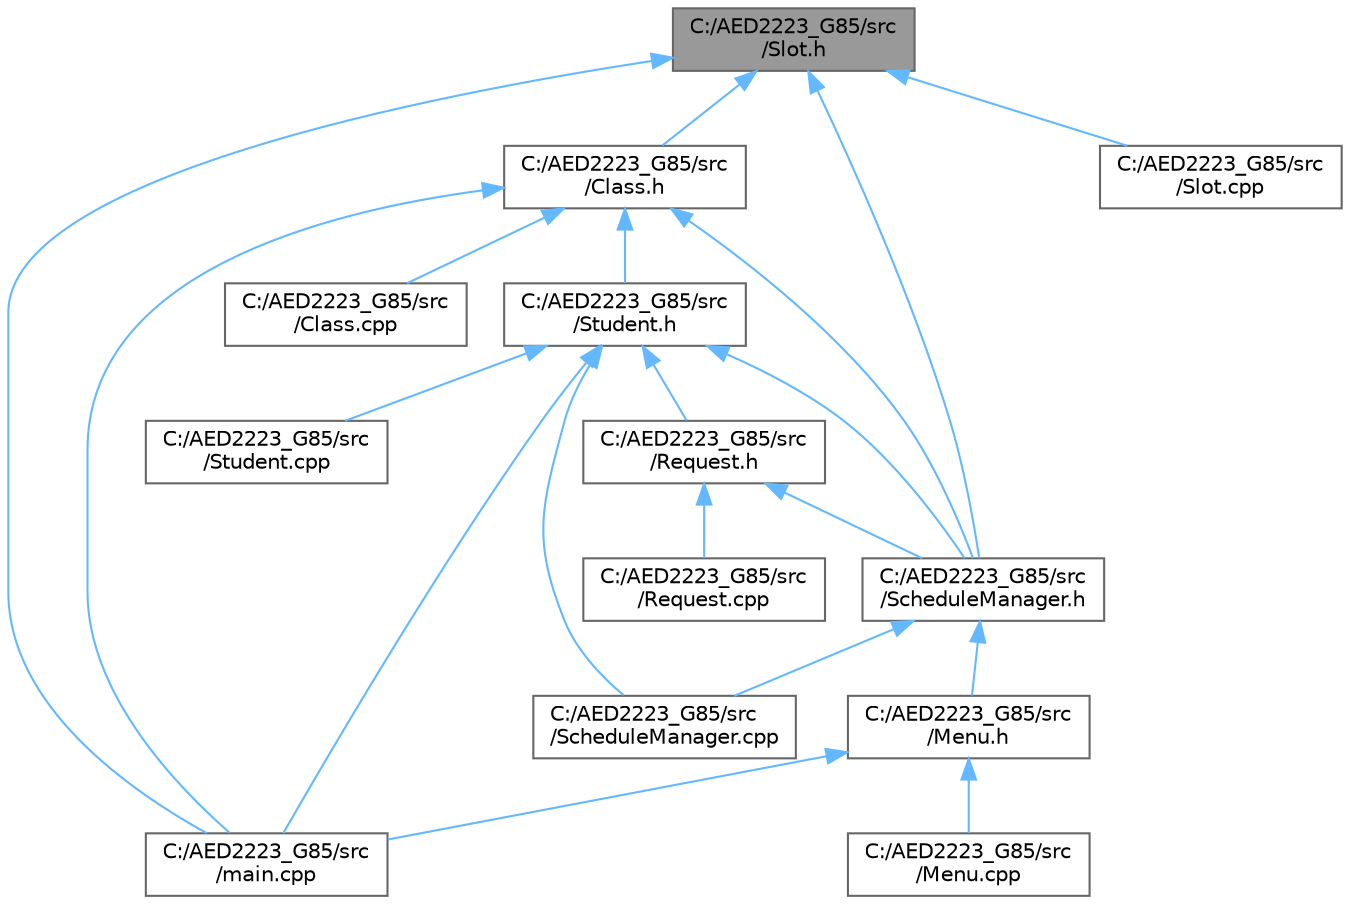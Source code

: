 digraph "C:/AED2223_G85/src/Slot.h"
{
 // LATEX_PDF_SIZE
  bgcolor="transparent";
  edge [fontname=Helvetica,fontsize=10,labelfontname=Helvetica,labelfontsize=10];
  node [fontname=Helvetica,fontsize=10,shape=box,height=0.2,width=0.4];
  Node1 [label="C:/AED2223_G85/src\l/Slot.h",height=0.2,width=0.4,color="gray40", fillcolor="grey60", style="filled", fontcolor="black",tooltip=" "];
  Node1 -> Node2 [dir="back",color="steelblue1",style="solid"];
  Node2 [label="C:/AED2223_G85/src\l/Class.h",height=0.2,width=0.4,color="grey40", fillcolor="white", style="filled",URL="$_class_8h.html",tooltip=" "];
  Node2 -> Node3 [dir="back",color="steelblue1",style="solid"];
  Node3 [label="C:/AED2223_G85/src\l/Class.cpp",height=0.2,width=0.4,color="grey40", fillcolor="white", style="filled",URL="$_class_8cpp.html",tooltip=" "];
  Node2 -> Node4 [dir="back",color="steelblue1",style="solid"];
  Node4 [label="C:/AED2223_G85/src\l/ScheduleManager.h",height=0.2,width=0.4,color="grey40", fillcolor="white", style="filled",URL="$_schedule_manager_8h.html",tooltip=" "];
  Node4 -> Node5 [dir="back",color="steelblue1",style="solid"];
  Node5 [label="C:/AED2223_G85/src\l/Menu.h",height=0.2,width=0.4,color="grey40", fillcolor="white", style="filled",URL="$_menu_8h.html",tooltip=" "];
  Node5 -> Node6 [dir="back",color="steelblue1",style="solid"];
  Node6 [label="C:/AED2223_G85/src\l/Menu.cpp",height=0.2,width=0.4,color="grey40", fillcolor="white", style="filled",URL="$_menu_8cpp.html",tooltip=" "];
  Node5 -> Node7 [dir="back",color="steelblue1",style="solid"];
  Node7 [label="C:/AED2223_G85/src\l/main.cpp",height=0.2,width=0.4,color="grey40", fillcolor="white", style="filled",URL="$main_8cpp.html",tooltip=" "];
  Node4 -> Node8 [dir="back",color="steelblue1",style="solid"];
  Node8 [label="C:/AED2223_G85/src\l/ScheduleManager.cpp",height=0.2,width=0.4,color="grey40", fillcolor="white", style="filled",URL="$_schedule_manager_8cpp.html",tooltip=" "];
  Node2 -> Node9 [dir="back",color="steelblue1",style="solid"];
  Node9 [label="C:/AED2223_G85/src\l/Student.h",height=0.2,width=0.4,color="grey40", fillcolor="white", style="filled",URL="$_student_8h.html",tooltip=" "];
  Node9 -> Node10 [dir="back",color="steelblue1",style="solid"];
  Node10 [label="C:/AED2223_G85/src\l/Request.h",height=0.2,width=0.4,color="grey40", fillcolor="white", style="filled",URL="$_request_8h.html",tooltip=" "];
  Node10 -> Node11 [dir="back",color="steelblue1",style="solid"];
  Node11 [label="C:/AED2223_G85/src\l/Request.cpp",height=0.2,width=0.4,color="grey40", fillcolor="white", style="filled",URL="$_request_8cpp.html",tooltip=" "];
  Node10 -> Node4 [dir="back",color="steelblue1",style="solid"];
  Node9 -> Node8 [dir="back",color="steelblue1",style="solid"];
  Node9 -> Node4 [dir="back",color="steelblue1",style="solid"];
  Node9 -> Node12 [dir="back",color="steelblue1",style="solid"];
  Node12 [label="C:/AED2223_G85/src\l/Student.cpp",height=0.2,width=0.4,color="grey40", fillcolor="white", style="filled",URL="$_student_8cpp.html",tooltip=" "];
  Node9 -> Node7 [dir="back",color="steelblue1",style="solid"];
  Node2 -> Node7 [dir="back",color="steelblue1",style="solid"];
  Node1 -> Node4 [dir="back",color="steelblue1",style="solid"];
  Node1 -> Node13 [dir="back",color="steelblue1",style="solid"];
  Node13 [label="C:/AED2223_G85/src\l/Slot.cpp",height=0.2,width=0.4,color="grey40", fillcolor="white", style="filled",URL="$_slot_8cpp.html",tooltip=" "];
  Node1 -> Node7 [dir="back",color="steelblue1",style="solid"];
}
